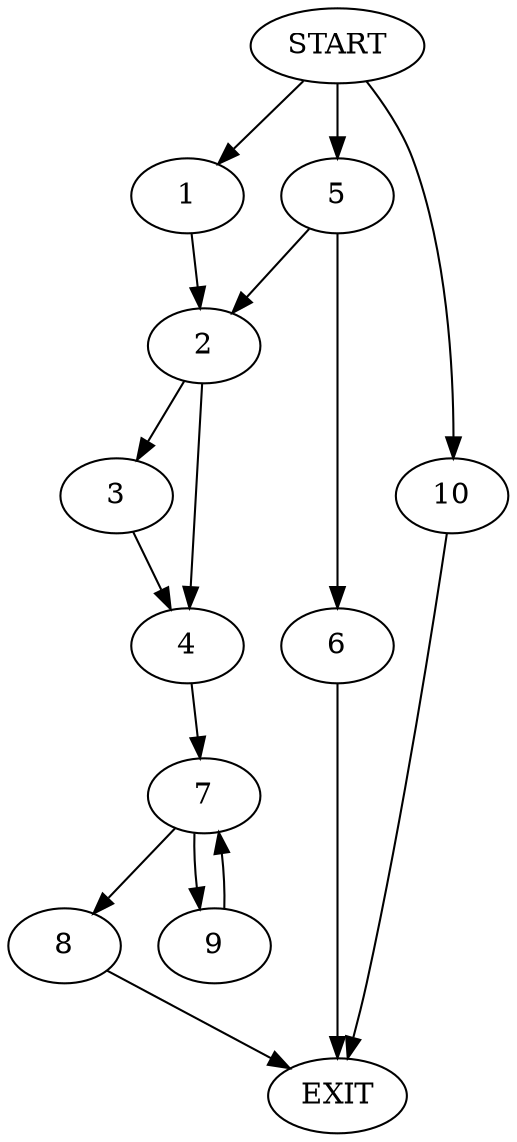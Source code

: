digraph {
0 [label="START"]
11 [label="EXIT"]
0 -> 1
1 -> 2
2 -> 3
2 -> 4
0 -> 5
5 -> 6
5 -> 2
6 -> 11
3 -> 4
4 -> 7
7 -> 8
7 -> 9
8 -> 11
9 -> 7
0 -> 10
10 -> 11
}
